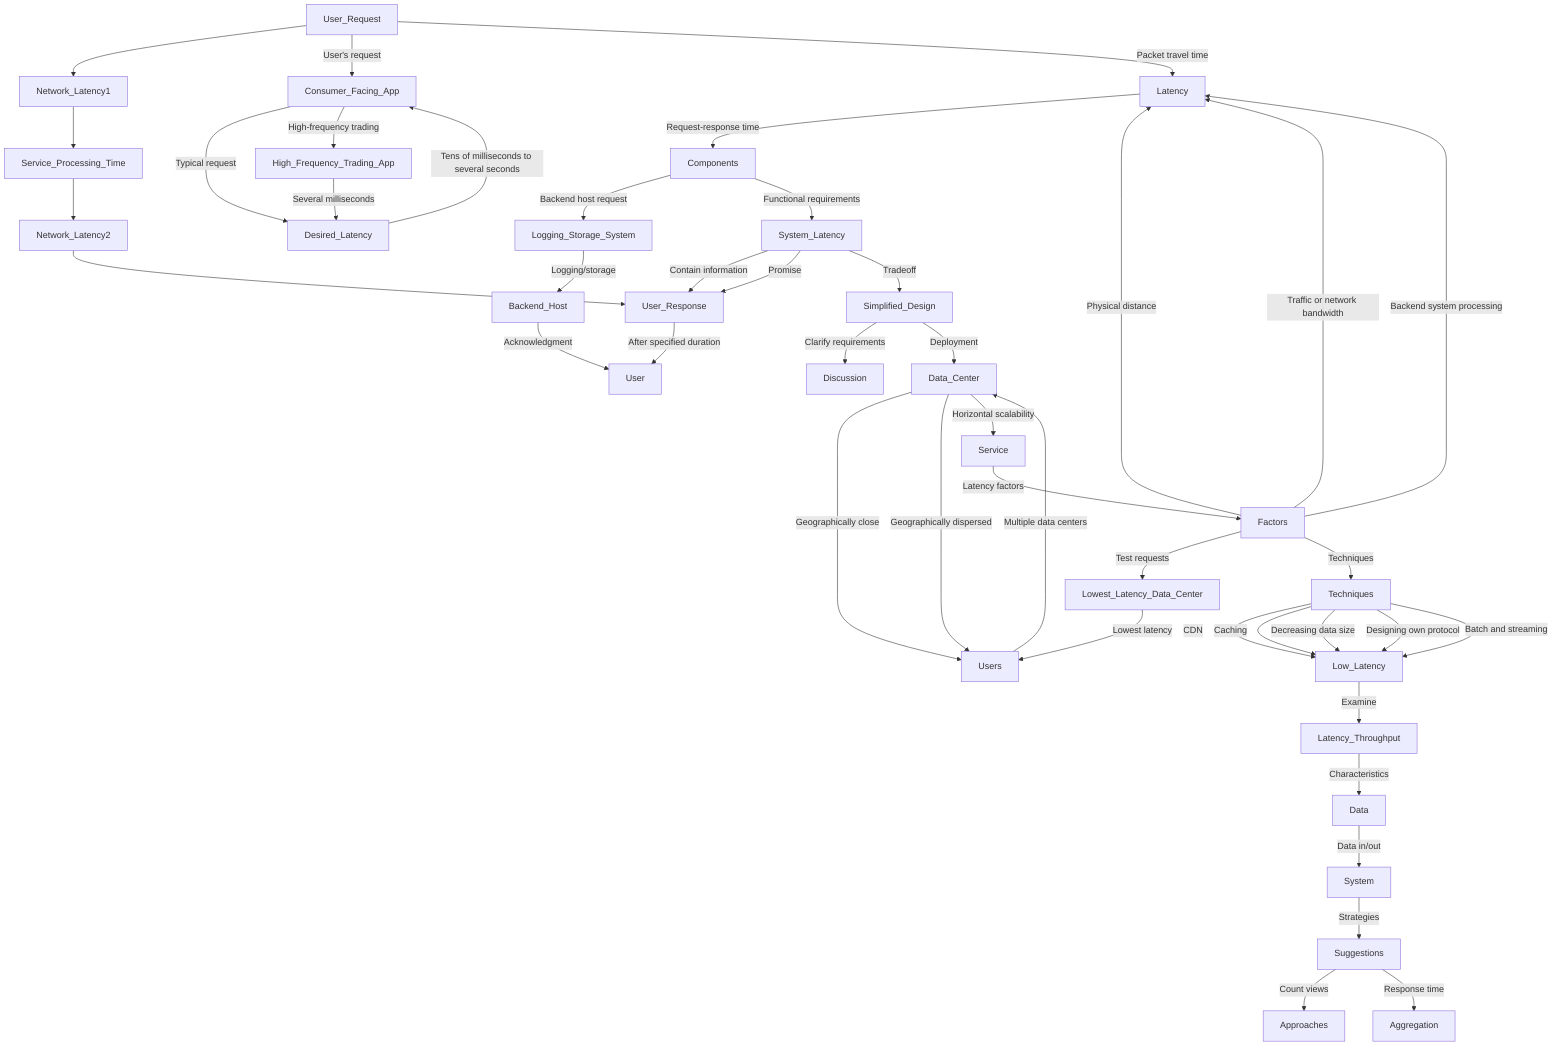 graph TD;
    User_Request --> Network_Latency1;
    Network_Latency1 --> Service_Processing_Time;
    Service_Processing_Time --> Network_Latency2;
    Network_Latency2 --> User_Response;
    User_Request -->|User's request| Consumer_Facing_App;
    Consumer_Facing_App -->|Typical request| Desired_Latency;
    Desired_Latency -->|Tens of milliseconds to several seconds| Consumer_Facing_App;
    Consumer_Facing_App -->|High-frequency trading| High_Frequency_Trading_App;
    High_Frequency_Trading_App -->|Several milliseconds| Desired_Latency;
    User_Request -->|Packet travel time| Latency;
    Latency -->|Request-response time| Components;
    Components -->|Backend host request| Logging_Storage_System;
    Logging_Storage_System -->|Logging/storage| Backend_Host;
    Backend_Host -->|Acknowledgment| User;
    Components -->|Functional requirements| System_Latency;
    System_Latency -->|Contain information| User_Response;
    System_Latency -->|Promise| User_Response;
    User_Response -->|After specified duration| User;
    System_Latency -->|Tradeoff| Simplified_Design;
    Simplified_Design -->|Clarify requirements| Discussion;
    Simplified_Design -->|Deployment| Data_Center;
    Data_Center -->|Geographically close| Users;
    Data_Center -->|Geographically dispersed| Users;
    Users -->|Multiple data centers| Data_Center;
    Data_Center -->|Horizontal scalability| Service;
    Service -->|Latency factors| Factors;
    Factors -->|Physical distance| Latency;
    Factors -->|Traffic or network bandwidth| Latency;
    Factors -->|Backend system processing| Latency;
    Factors -->|Test requests| Lowest_Latency_Data_Center;
    Lowest_Latency_Data_Center -->|Lowest latency| Users;
    Factors -->|Techniques| Techniques;
    Techniques -->|CDN| Low_Latency;
    Techniques -->|Caching| Low_Latency;
    Techniques -->|Decreasing data size| Low_Latency;
    Techniques -->|Designing own protocol| Low_Latency;
    Techniques -->|Batch and streaming| Low_Latency;
    Low_Latency -->|Examine| Latency_Throughput;
    Latency_Throughput -->|Characteristics| Data;
    Data -->|Data in/out| System;
    System -->|Strategies| Suggestions;
    Suggestions -->|Count views| Approaches;
    Suggestions -->|Response time| Aggregation;